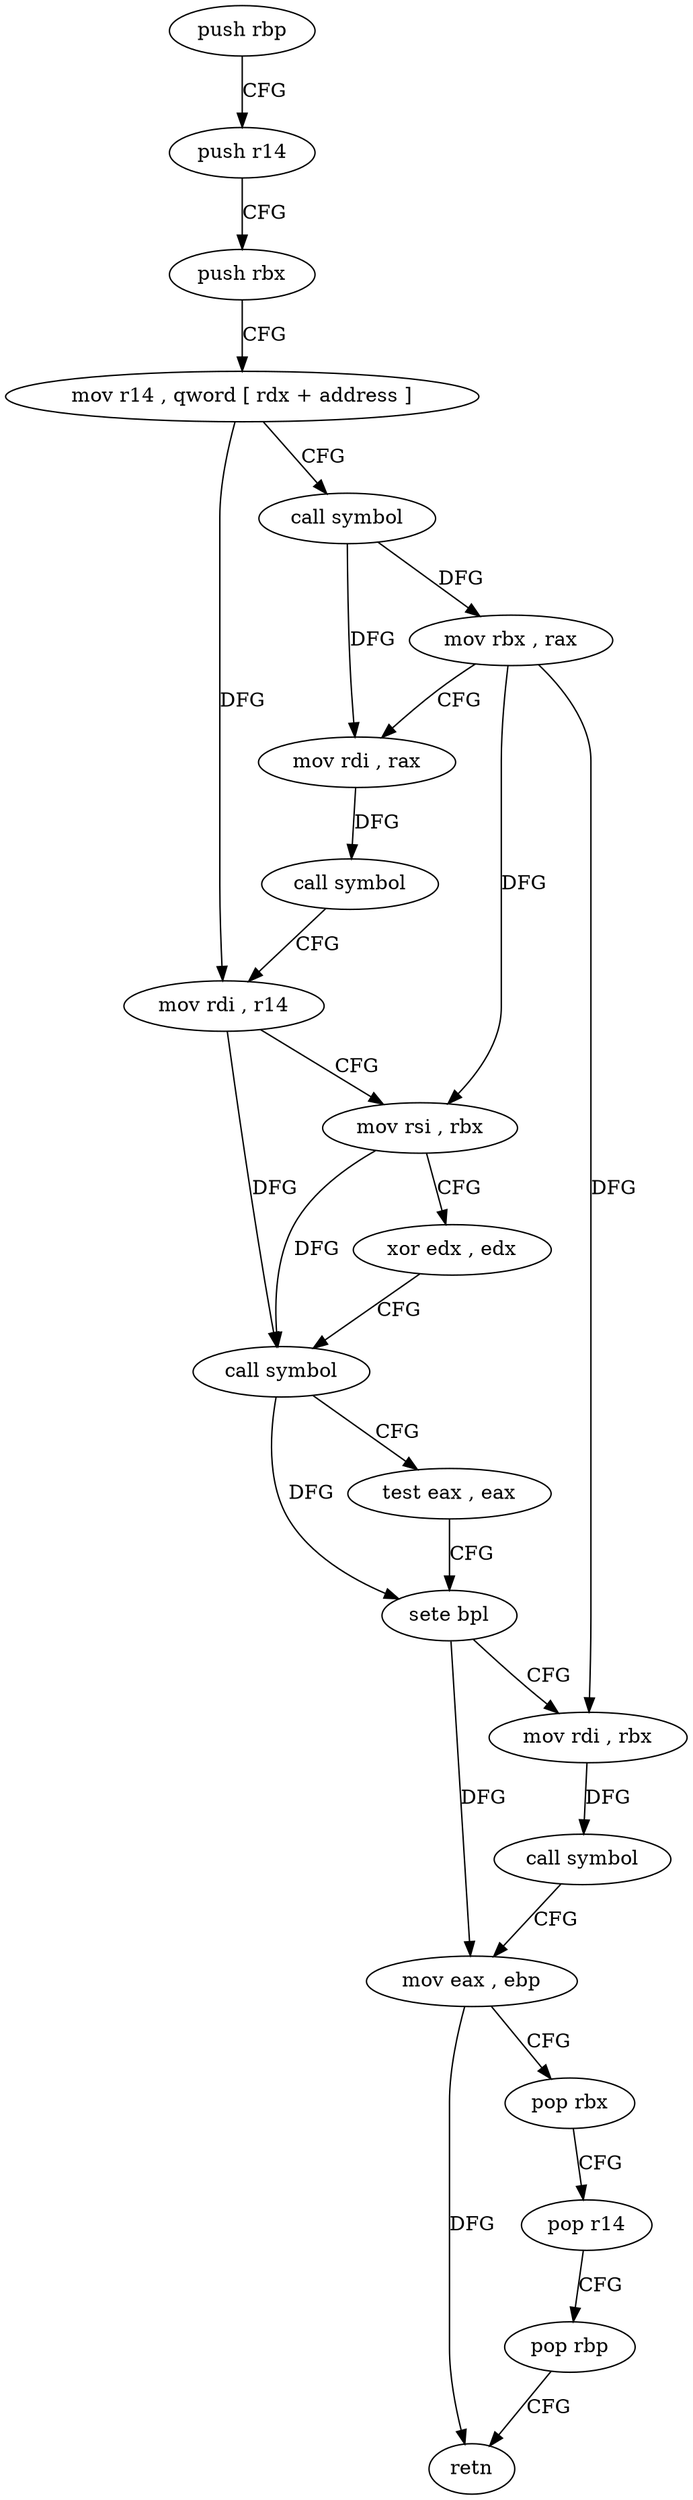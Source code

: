 digraph "func" {
"4213152" [label = "push rbp" ]
"4213153" [label = "push r14" ]
"4213155" [label = "push rbx" ]
"4213156" [label = "mov r14 , qword [ rdx + address ]" ]
"4213160" [label = "call symbol" ]
"4213165" [label = "mov rbx , rax" ]
"4213168" [label = "mov rdi , rax" ]
"4213171" [label = "call symbol" ]
"4213176" [label = "mov rdi , r14" ]
"4213179" [label = "mov rsi , rbx" ]
"4213182" [label = "xor edx , edx" ]
"4213184" [label = "call symbol" ]
"4213189" [label = "test eax , eax" ]
"4213191" [label = "sete bpl" ]
"4213195" [label = "mov rdi , rbx" ]
"4213198" [label = "call symbol" ]
"4213203" [label = "mov eax , ebp" ]
"4213205" [label = "pop rbx" ]
"4213206" [label = "pop r14" ]
"4213208" [label = "pop rbp" ]
"4213209" [label = "retn" ]
"4213152" -> "4213153" [ label = "CFG" ]
"4213153" -> "4213155" [ label = "CFG" ]
"4213155" -> "4213156" [ label = "CFG" ]
"4213156" -> "4213160" [ label = "CFG" ]
"4213156" -> "4213176" [ label = "DFG" ]
"4213160" -> "4213165" [ label = "DFG" ]
"4213160" -> "4213168" [ label = "DFG" ]
"4213165" -> "4213168" [ label = "CFG" ]
"4213165" -> "4213179" [ label = "DFG" ]
"4213165" -> "4213195" [ label = "DFG" ]
"4213168" -> "4213171" [ label = "DFG" ]
"4213171" -> "4213176" [ label = "CFG" ]
"4213176" -> "4213179" [ label = "CFG" ]
"4213176" -> "4213184" [ label = "DFG" ]
"4213179" -> "4213182" [ label = "CFG" ]
"4213179" -> "4213184" [ label = "DFG" ]
"4213182" -> "4213184" [ label = "CFG" ]
"4213184" -> "4213189" [ label = "CFG" ]
"4213184" -> "4213191" [ label = "DFG" ]
"4213189" -> "4213191" [ label = "CFG" ]
"4213191" -> "4213195" [ label = "CFG" ]
"4213191" -> "4213203" [ label = "DFG" ]
"4213195" -> "4213198" [ label = "DFG" ]
"4213198" -> "4213203" [ label = "CFG" ]
"4213203" -> "4213205" [ label = "CFG" ]
"4213203" -> "4213209" [ label = "DFG" ]
"4213205" -> "4213206" [ label = "CFG" ]
"4213206" -> "4213208" [ label = "CFG" ]
"4213208" -> "4213209" [ label = "CFG" ]
}
